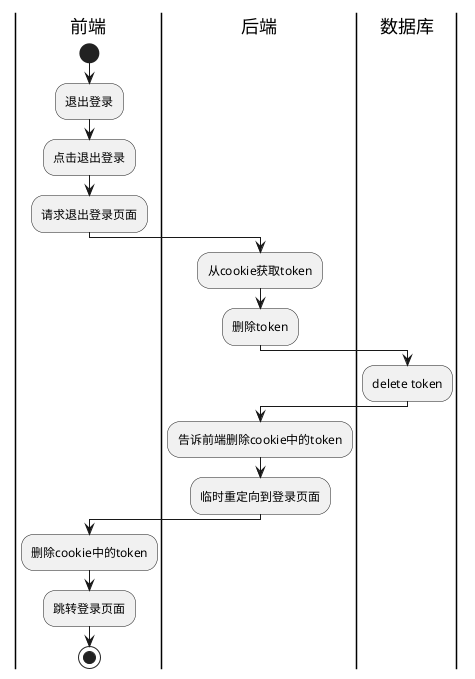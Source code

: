 @startuml
'https://plantuml.com/activity-diagram-beta
|前端|
start
:退出登录;
:点击退出登录;
:请求退出登录页面;
|后端|
:从cookie获取token;
:删除token;
|数据库|
:delete token;
|后端|
:告诉前端删除cookie中的token;
:临时重定向到登录页面;
|前端|
:删除cookie中的token;
:跳转登录页面;
stop
@enduml
